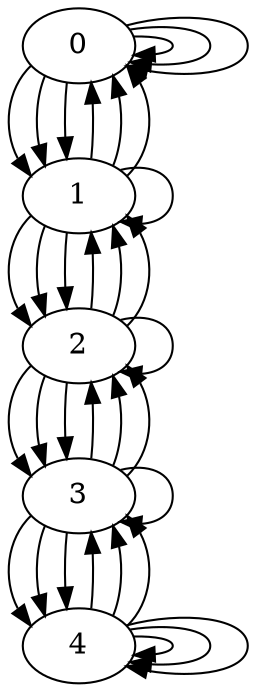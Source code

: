 digraph  {
0;
1;
2;
3;
4;
0 -> 0  [key="(0, 0, 0)", action=left, reward="1.0", prob="0.75"];
0 -> 0  [key="(0, 1, 0)", action=right, reward="1.0", prob="0.25"];
0 -> 0  [key="(0, 2, 0)", action=stay, reward="1.0", prob="0.875"];
0 -> 1  [key="(0, 0, 1)", action=left, reward="1.0", prob="0.25"];
0 -> 1  [key="(0, 1, 1)", action=right, reward="1.0", prob="0.75"];
0 -> 1  [key="(0, 2, 1)", action=stay, reward="1.0", prob="0.125"];
1 -> 0  [key="(1, 0, 0)", action=left, reward="0.0", prob="0.75"];
1 -> 0  [key="(1, 1, 0)", action=right, reward="0.0", prob="0.25"];
1 -> 0  [key="(1, 2, 0)", action=stay, reward="0.0", prob="0.125"];
1 -> 1  [key="(1, 2, 1)", action=stay, reward="0.0", prob="0.75"];
1 -> 2  [key="(1, 0, 2)", action=left, reward="0.0", prob="0.25"];
1 -> 2  [key="(1, 1, 2)", action=right, reward="0.0", prob="0.75"];
1 -> 2  [key="(1, 2, 2)", action=stay, reward="0.0", prob="0.125"];
2 -> 1  [key="(2, 0, 1)", action=left, reward="0.0", prob="0.75"];
2 -> 1  [key="(2, 1, 1)", action=right, reward="0.0", prob="0.25"];
2 -> 1  [key="(2, 2, 1)", action=stay, reward="0.0", prob="0.125"];
2 -> 2  [key="(2, 2, 2)", action=stay, reward="0.0", prob="0.75"];
2 -> 3  [key="(2, 0, 3)", action=left, reward="0.0", prob="0.25"];
2 -> 3  [key="(2, 1, 3)", action=right, reward="0.0", prob="0.75"];
2 -> 3  [key="(2, 2, 3)", action=stay, reward="0.0", prob="0.125"];
3 -> 2  [key="(3, 0, 2)", action=left, reward="0.0", prob="0.75"];
3 -> 2  [key="(3, 1, 2)", action=right, reward="0.0", prob="0.25"];
3 -> 2  [key="(3, 2, 2)", action=stay, reward="0.0", prob="0.125"];
3 -> 3  [key="(3, 2, 3)", action=stay, reward="0.0", prob="0.75"];
3 -> 4  [key="(3, 0, 4)", action=left, reward="0.0", prob="0.25"];
3 -> 4  [key="(3, 1, 4)", action=right, reward="0.0", prob="0.75"];
3 -> 4  [key="(3, 2, 4)", action=stay, reward="0.0", prob="0.125"];
4 -> 3  [key="(4, 0, 3)", action=left, reward="1.0", prob="0.75"];
4 -> 3  [key="(4, 1, 3)", action=right, reward="1.0", prob="0.25"];
4 -> 3  [key="(4, 2, 3)", action=stay, reward="1.0", prob="0.125"];
4 -> 4  [key="(4, 0, 4)", action=left, reward="1.0", prob="0.25"];
4 -> 4  [key="(4, 1, 4)", action=right, reward="1.0", prob="0.75"];
4 -> 4  [key="(4, 2, 4)", action=stay, reward="1.0", prob="0.875"];
}
